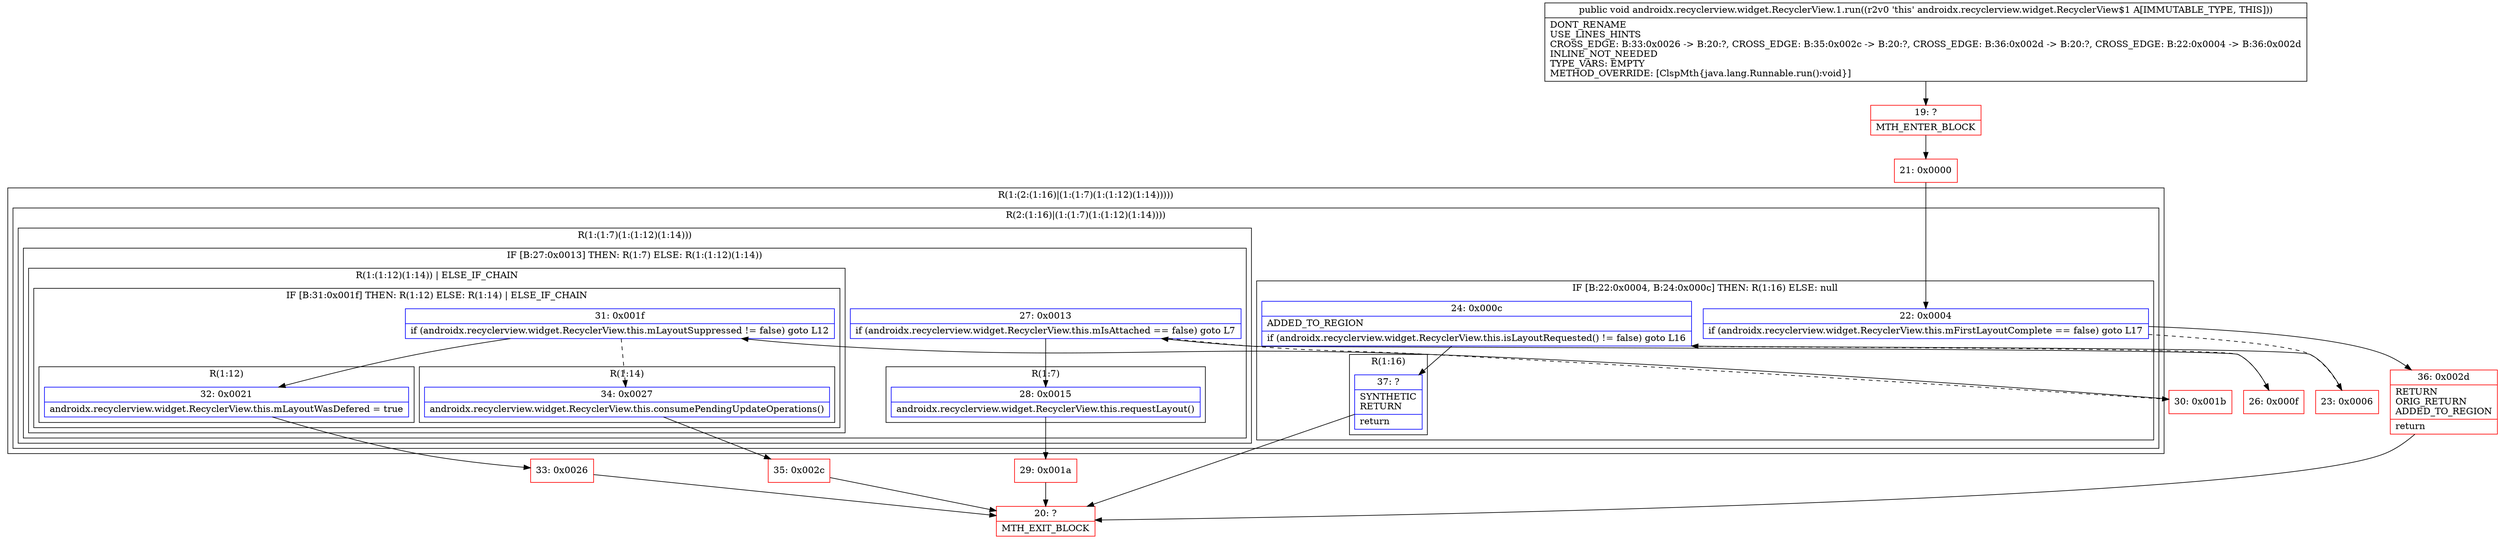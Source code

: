 digraph "CFG forandroidx.recyclerview.widget.RecyclerView.1.run()V" {
subgraph cluster_Region_1232891768 {
label = "R(1:(2:(1:16)|(1:(1:7)(1:(1:12)(1:14)))))";
node [shape=record,color=blue];
subgraph cluster_Region_1812572197 {
label = "R(2:(1:16)|(1:(1:7)(1:(1:12)(1:14))))";
node [shape=record,color=blue];
subgraph cluster_IfRegion_1935353091 {
label = "IF [B:22:0x0004, B:24:0x000c] THEN: R(1:16) ELSE: null";
node [shape=record,color=blue];
Node_22 [shape=record,label="{22\:\ 0x0004|if (androidx.recyclerview.widget.RecyclerView.this.mFirstLayoutComplete == false) goto L17\l}"];
Node_24 [shape=record,label="{24\:\ 0x000c|ADDED_TO_REGION\l|if (androidx.recyclerview.widget.RecyclerView.this.isLayoutRequested() != false) goto L16\l}"];
subgraph cluster_Region_1512143384 {
label = "R(1:16)";
node [shape=record,color=blue];
Node_37 [shape=record,label="{37\:\ ?|SYNTHETIC\lRETURN\l|return\l}"];
}
}
subgraph cluster_Region_1888278923 {
label = "R(1:(1:7)(1:(1:12)(1:14)))";
node [shape=record,color=blue];
subgraph cluster_IfRegion_1365577535 {
label = "IF [B:27:0x0013] THEN: R(1:7) ELSE: R(1:(1:12)(1:14))";
node [shape=record,color=blue];
Node_27 [shape=record,label="{27\:\ 0x0013|if (androidx.recyclerview.widget.RecyclerView.this.mIsAttached == false) goto L7\l}"];
subgraph cluster_Region_2067548973 {
label = "R(1:7)";
node [shape=record,color=blue];
Node_28 [shape=record,label="{28\:\ 0x0015|androidx.recyclerview.widget.RecyclerView.this.requestLayout()\l}"];
}
subgraph cluster_Region_714870760 {
label = "R(1:(1:12)(1:14)) | ELSE_IF_CHAIN\l";
node [shape=record,color=blue];
subgraph cluster_IfRegion_1011534769 {
label = "IF [B:31:0x001f] THEN: R(1:12) ELSE: R(1:14) | ELSE_IF_CHAIN\l";
node [shape=record,color=blue];
Node_31 [shape=record,label="{31\:\ 0x001f|if (androidx.recyclerview.widget.RecyclerView.this.mLayoutSuppressed != false) goto L12\l}"];
subgraph cluster_Region_1160722416 {
label = "R(1:12)";
node [shape=record,color=blue];
Node_32 [shape=record,label="{32\:\ 0x0021|androidx.recyclerview.widget.RecyclerView.this.mLayoutWasDefered = true\l}"];
}
subgraph cluster_Region_1557358939 {
label = "R(1:14)";
node [shape=record,color=blue];
Node_34 [shape=record,label="{34\:\ 0x0027|androidx.recyclerview.widget.RecyclerView.this.consumePendingUpdateOperations()\l}"];
}
}
}
}
}
}
}
Node_19 [shape=record,color=red,label="{19\:\ ?|MTH_ENTER_BLOCK\l}"];
Node_21 [shape=record,color=red,label="{21\:\ 0x0000}"];
Node_23 [shape=record,color=red,label="{23\:\ 0x0006}"];
Node_26 [shape=record,color=red,label="{26\:\ 0x000f}"];
Node_29 [shape=record,color=red,label="{29\:\ 0x001a}"];
Node_20 [shape=record,color=red,label="{20\:\ ?|MTH_EXIT_BLOCK\l}"];
Node_30 [shape=record,color=red,label="{30\:\ 0x001b}"];
Node_33 [shape=record,color=red,label="{33\:\ 0x0026}"];
Node_35 [shape=record,color=red,label="{35\:\ 0x002c}"];
Node_36 [shape=record,color=red,label="{36\:\ 0x002d|RETURN\lORIG_RETURN\lADDED_TO_REGION\l|return\l}"];
MethodNode[shape=record,label="{public void androidx.recyclerview.widget.RecyclerView.1.run((r2v0 'this' androidx.recyclerview.widget.RecyclerView$1 A[IMMUTABLE_TYPE, THIS]))  | DONT_RENAME\lUSE_LINES_HINTS\lCROSS_EDGE: B:33:0x0026 \-\> B:20:?, CROSS_EDGE: B:35:0x002c \-\> B:20:?, CROSS_EDGE: B:36:0x002d \-\> B:20:?, CROSS_EDGE: B:22:0x0004 \-\> B:36:0x002d\lINLINE_NOT_NEEDED\lTYPE_VARS: EMPTY\lMETHOD_OVERRIDE: [ClspMth\{java.lang.Runnable.run():void\}]\l}"];
MethodNode -> Node_19;Node_22 -> Node_23[style=dashed];
Node_22 -> Node_36;
Node_24 -> Node_26[style=dashed];
Node_24 -> Node_37;
Node_37 -> Node_20;
Node_27 -> Node_28;
Node_27 -> Node_30[style=dashed];
Node_28 -> Node_29;
Node_31 -> Node_32;
Node_31 -> Node_34[style=dashed];
Node_32 -> Node_33;
Node_34 -> Node_35;
Node_19 -> Node_21;
Node_21 -> Node_22;
Node_23 -> Node_24;
Node_26 -> Node_27;
Node_29 -> Node_20;
Node_30 -> Node_31;
Node_33 -> Node_20;
Node_35 -> Node_20;
Node_36 -> Node_20;
}

